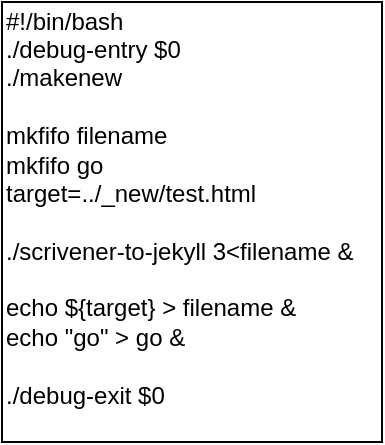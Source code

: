 <mxfile version="12.4.2" type="device" pages="10"><diagram name="scrivener-to-jekyll" id="D4lfmlrt9v37-5AgE7My"><mxGraphModel dx="786" dy="-9673" grid="1" gridSize="10" guides="1" tooltips="1" connect="1" arrows="1" fold="1" page="1" pageScale="1" pageWidth="1100" pageHeight="850" math="0" shadow="0"><root><mxCell id="KTDJr5II81hezJrTT9Jo-0"/><mxCell id="KTDJr5II81hezJrTT9Jo-1" parent="KTDJr5II81hezJrTT9Jo-0"/><mxCell id="hB-SNcBMrJTiK4rDYmS--0" value="&lt;div&gt;#!/bin/bash&lt;/div&gt;&lt;div&gt;./debug-entry $0&lt;/div&gt;&lt;div&gt;./makenew&lt;/div&gt;&lt;div&gt;&lt;br&gt;&lt;/div&gt;&lt;div&gt;mkfifo filename&lt;/div&gt;&lt;div&gt;mkfifo go&lt;/div&gt;&lt;div&gt;target=../_new/test.html&lt;/div&gt;&lt;div&gt;&lt;br&gt;&lt;/div&gt;&lt;div&gt;./scrivener-to-jekyll 3&amp;lt;filename &amp;amp;&lt;/div&gt;&lt;div&gt;&lt;br&gt;&lt;/div&gt;&lt;div&gt;echo ${target} &amp;gt; filename &amp;amp;&lt;/div&gt;&lt;div&gt;echo &quot;go&quot; &amp;gt; go &amp;amp;&lt;/div&gt;&lt;div&gt;&lt;br&gt;&lt;/div&gt;&lt;div&gt;./debug-exit $0&lt;/div&gt;&lt;div&gt;&lt;br&gt;&lt;/div&gt;" style="rounded=0;whiteSpace=wrap;html=1;align=left;" vertex="1" parent="KTDJr5II81hezJrTT9Jo-1"><mxGeometry x="40" y="10240" width="190" height="220" as="geometry"/></mxCell></root></mxGraphModel></diagram><diagram name="pathA" id="MMOTDtl2tJmsMKBuoC2X"><mxGraphModel dx="786" dy="527" grid="1" gridSize="10" guides="1" tooltips="1" connect="1" arrows="1" fold="1" page="1" pageScale="1" pageWidth="1100" pageHeight="850" math="0" shadow="0"><root><mxCell id="sUNO3VD5z3AF7HiNvxEj-0"/><mxCell id="sUNO3VD5z3AF7HiNvxEj-1" parent="sUNO3VD5z3AF7HiNvxEj-0"/><mxCell id="PTD725Nt578VVvHkQVkp-0" value="&lt;div&gt;#!/bin/bash&lt;/div&gt;&lt;div&gt;&lt;br&gt;&lt;/div&gt;&lt;div&gt;./makenew&lt;/div&gt;&lt;div&gt;&lt;br&gt;&lt;/div&gt;&lt;div&gt;wire3=wire_$RANDOM&lt;/div&gt;&lt;div&gt;wire4=wire_$RANDOM&lt;/div&gt;&lt;div&gt;wire5=wire_$RANDOM&lt;/div&gt;&lt;div&gt;mkfifo ${wire3} ${wire4} ${wire5}&lt;/div&gt;&lt;div&gt;&lt;br&gt;&lt;/div&gt;&lt;div&gt;./pathA 3&amp;lt;${wire3} 4&amp;lt;${wire4} 5&amp;lt;${wire5} &amp;amp;&lt;/div&gt;&lt;div&gt;&lt;br&gt;&lt;/div&gt;&lt;div&gt;echo ../_new/test.html &amp;gt;${wire3} &amp;amp;&lt;/div&gt;&lt;div&gt;echo true &amp;gt;${wire5} &amp;amp;&lt;/div&gt;&lt;div&gt;echo dont-care &amp;gt;${wire4} &amp;amp;&lt;/div&gt;&lt;div&gt;&lt;br&gt;&lt;/div&gt;&lt;div&gt;wait&lt;/div&gt;&lt;div style=&quot;&quot;&gt;&lt;br&gt;&lt;/div&gt;" style="rounded=0;whiteSpace=wrap;html=1;align=left;verticalAlign=top;" vertex="1" parent="sUNO3VD5z3AF7HiNvxEj-1"><mxGeometry x="40" y="40" width="250" height="250" as="geometry"/></mxCell></root></mxGraphModel></diagram><diagram id="amQUMYUpbnkpxxaSiRuZ" name="create-file-prefix"><mxGraphModel dx="786" dy="527" grid="1" gridSize="10" guides="1" tooltips="1" connect="1" arrows="1" fold="1" page="1" pageScale="1" pageWidth="1100" pageHeight="850" math="0" shadow="0"><root><mxCell id="RYrooNcOo-VoXGGFJCBp-0"/><mxCell id="RYrooNcOo-VoXGGFJCBp-1" parent="RYrooNcOo-VoXGGFJCBp-0"/><mxCell id="ElNG47zfN_MGfiDQDnF1-11" value="&lt;div&gt;#!/bin/bash&lt;/div&gt;&lt;div&gt;&lt;br&gt;&lt;/div&gt;&lt;div&gt;rm -f _posts/*.html&lt;/div&gt;&lt;div&gt;./makenew&lt;/div&gt;&lt;div&gt;&lt;br&gt;&lt;/div&gt;&lt;div&gt;wire3=wire_$RANDOM&lt;/div&gt;&lt;div&gt;wire4=wire_$RANDOM&lt;/div&gt;&lt;div&gt;wire5=wire_$RANDOM&lt;/div&gt;&lt;div&gt;mkfifo ${wire3} ${wire4} ${wire5}&lt;/div&gt;&lt;div&gt;&lt;br&gt;&lt;/div&gt;&lt;div&gt;./create-file-prefix 3&amp;lt;${wire3} 4&amp;lt;${wire4} 5&amp;gt;${wire5} &amp;amp;&lt;/div&gt;&lt;div&gt;&lt;br&gt;&lt;/div&gt;&lt;div&gt;echo ../_new/test.html &amp;gt;${wire3} &amp;amp;&lt;/div&gt;&lt;div&gt;echo true &amp;gt;${wire4} &amp;amp;&lt;/div&gt;&lt;div&gt;cat &amp;lt;${wire5}&lt;/div&gt;&lt;div&gt;wait&lt;/div&gt;&lt;div&gt;&lt;br&gt;&lt;/div&gt;" style="rounded=0;whiteSpace=wrap;html=1;align=left;" parent="RYrooNcOo-VoXGGFJCBp-1" vertex="1"><mxGeometry x="40" y="40" width="320" height="240" as="geometry"/></mxCell></root></mxGraphModel></diagram><diagram id="0cAwpvya1fAua2WoMBID" name="wire-splitter"><mxGraphModel dx="786" dy="527" grid="1" gridSize="10" guides="1" tooltips="1" connect="1" arrows="1" fold="1" page="1" pageScale="1" pageWidth="1100" pageHeight="850" math="0" shadow="0"><root><mxCell id="roKJp3wILIp-FQJ2WBoM-0"/><mxCell id="roKJp3wILIp-FQJ2WBoM-1" parent="roKJp3wILIp-FQJ2WBoM-0"/><mxCell id="gqENLV2dc_lE4rwb8cUz-0" value="&lt;div&gt;#!/bin/bash&lt;/div&gt;&lt;div&gt;&lt;br&gt;&lt;/div&gt;&lt;div&gt;fifo3=fifo_$RANDOM&lt;/div&gt;&lt;div&gt;fifo4=fifo_$RANDOM&lt;/div&gt;&lt;div&gt;fifo5=fifo_$RANDOM&lt;/div&gt;&lt;div&gt;mkfifo ${fifo3} ${fifo4} ${fifo5}&lt;/div&gt;&lt;div&gt;&lt;br&gt;&lt;/div&gt;&lt;div&gt;./wire-splitter2 3&amp;lt;${fifo3} 4&amp;gt;${fifo4} 5&amp;gt;${fifo5} &amp;amp;&lt;/div&gt;&lt;div&gt;&lt;br&gt;&lt;/div&gt;&lt;div&gt;echo data-on-port-3 &amp;gt;${fifo3}&lt;/div&gt;&lt;div&gt;&lt;br&gt;&lt;/div&gt;&lt;div&gt;&lt;span&gt;echo &quot;port 4:&quot; /`cat - &amp;lt;${fifo4}`/ &amp;amp;&lt;/span&gt;&lt;br&gt;&lt;/div&gt;&lt;div&gt;echo &quot;port 5:&quot; /`cat - &amp;lt;${fifo5}`/&lt;/div&gt;&lt;div&gt;&lt;br&gt;&lt;/div&gt;&lt;div&gt;wait&lt;/div&gt;&lt;div&gt;&lt;br&gt;&lt;br&gt;&lt;/div&gt;" style="rounded=0;whiteSpace=wrap;html=1;align=left;verticalAlign=top;" parent="roKJp3wILIp-FQJ2WBoM-1" vertex="1"><mxGeometry x="40" y="40" width="270" height="230" as="geometry"/></mxCell></root></mxGraphModel></diagram><diagram id="yoKzkIyok_8f2GEGDsXG" name="move-to-posts"><mxGraphModel dx="786" dy="-6273" grid="1" gridSize="10" guides="1" tooltips="1" connect="1" arrows="1" fold="1" page="1" pageScale="1" pageWidth="1100" pageHeight="850" math="0" shadow="0"><root><mxCell id="9b8SXtG-6ouDHmYwClyv-0"/><mxCell id="9b8SXtG-6ouDHmYwClyv-1" parent="9b8SXtG-6ouDHmYwClyv-0"/><mxCell id="6YUWCj1PT25c3D1vQPUw-0" value="&lt;div&gt;&lt;div&gt;#!/bin/bash&lt;/div&gt;&lt;div&gt;&lt;br&gt;&lt;/div&gt;&lt;div&gt;rm -f _posts/*.html&lt;/div&gt;&lt;div&gt;./makenew&lt;/div&gt;&lt;div&gt;&lt;br&gt;&lt;/div&gt;&lt;div&gt;wire3=wire_$RANDOM&lt;/div&gt;&lt;div&gt;wire4=wire_$RANDOM&lt;/div&gt;&lt;div&gt;wire5=wire_$RANDOM&lt;/div&gt;&lt;div&gt;mkfifo ${wire3} ${wire4} ${wire5}&lt;/div&gt;&lt;div&gt;&lt;br&gt;&lt;/div&gt;&lt;div&gt;./move-to-posts 3&amp;lt;${wire3} 4&amp;lt;${wire4} 5&amp;lt;${wire5} &amp;amp;&lt;/div&gt;&lt;div&gt;&lt;br&gt;&lt;/div&gt;&lt;div&gt;echo ../_new/test.html &amp;gt;${wire3} &amp;amp;&lt;/div&gt;&lt;div&gt;echo 2020-12-03 &amp;gt;${wire4} &amp;amp;&lt;/div&gt;&lt;div&gt;echo true &amp;gt;${wire5} &amp;amp;&lt;/div&gt;&lt;div&gt;&lt;br&gt;&lt;/div&gt;&lt;div&gt;wait&lt;/div&gt;&lt;div&gt;&lt;br&gt;&lt;/div&gt;&lt;div&gt;&lt;br&gt;&lt;/div&gt;&lt;/div&gt;" style="rounded=0;whiteSpace=wrap;html=1;align=left;" parent="9b8SXtG-6ouDHmYwClyv-1" vertex="1"><mxGeometry x="40" y="6840" width="230" height="280" as="geometry"/></mxCell></root></mxGraphModel></diagram><diagram id="mbz3oQG3g-r_w6FdYKZ7" name="isAdirectory"><mxGraphModel dx="786" dy="527" grid="1" gridSize="10" guides="1" tooltips="1" connect="1" arrows="1" fold="1" page="1" pageScale="1" pageWidth="1100" pageHeight="850" math="0" shadow="0"><root><mxCell id="X4tQhZ78ceB8AfZEgLyQ-0"/><mxCell id="X4tQhZ78ceB8AfZEgLyQ-1" parent="X4tQhZ78ceB8AfZEgLyQ-0"/><mxCell id="x3_mLveHPgVoqvIg8iH0-0" value="&lt;div&gt;#!/bin/bash&lt;/div&gt;&lt;div&gt;&lt;br&gt;&lt;/div&gt;&lt;div&gt;./makenew&lt;/div&gt;&lt;div&gt;&lt;br&gt;&lt;/div&gt;&lt;div&gt;wire1=wire_$RANDOM&lt;/div&gt;&lt;div&gt;wire2=wire_$RANDOM&lt;/div&gt;&lt;div&gt;wire3=wire_$RANDOM&lt;/div&gt;&lt;div&gt;mkfifo ${wire1} ${wire2} ${wire3}&lt;/div&gt;&lt;div&gt;&lt;br&gt;&lt;/div&gt;&lt;div&gt;./isADirectory 3&amp;lt;${wire1} 4&amp;gt;${wire2} 5&amp;gt;${wire3} &amp;amp;&lt;/div&gt;&lt;div&gt;echo &quot;port 4: &quot; `cat &amp;lt;${wire2}` &amp;amp;&lt;/div&gt;&lt;div&gt;echo &quot;port 5: &quot; `cat &amp;lt;${wire3}` &amp;amp;&lt;/div&gt;&lt;div&gt;echo ../_new/test.html &amp;gt;${wire1}&lt;/div&gt;&lt;div&gt;&lt;br&gt;&lt;/div&gt;" style="rounded=0;whiteSpace=wrap;html=1;align=left;" parent="X4tQhZ78ceB8AfZEgLyQ-1" vertex="1"><mxGeometry x="20" y="20" width="420" height="230" as="geometry"/></mxCell></root></mxGraphModel></diagram><diagram id="OvacvJHMmN4RFzun1kN1" name="utility: makenew"><mxGraphModel dx="1191" dy="581" grid="1" gridSize="10" guides="1" tooltips="1" connect="1" arrows="1" fold="1" page="1" pageScale="1" pageWidth="1100" pageHeight="850" math="0" shadow="0"><root><mxCell id="mE2vuksto8VOIGuaKmjl-0"/><mxCell id="mE2vuksto8VOIGuaKmjl-1" parent="mE2vuksto8VOIGuaKmjl-0"/><mxCell id="mE2vuksto8VOIGuaKmjl-2" value="&lt;div&gt;#!/bin/bash&lt;/div&gt;&lt;div&gt;rm -f ../_new/*&lt;/div&gt;&lt;div&gt;cp ../_proto/* ../_new&lt;/div&gt;&lt;div&gt;&lt;br&gt;&lt;/div&gt;" style="rounded=0;whiteSpace=wrap;html=1;align=left;" vertex="1" parent="mE2vuksto8VOIGuaKmjl-1"><mxGeometry x="20" y="20" width="150" height="70" as="geometry"/></mxCell></root></mxGraphModel></diagram><diagram id="7yqwd9Ke8EubFMKsU2hA" name="utility: clean"><mxGraphModel dx="1191" dy="581" grid="1" gridSize="10" guides="1" tooltips="1" connect="1" arrows="1" fold="1" page="1" pageScale="1" pageWidth="1100" pageHeight="850" math="0" shadow="0"><root><mxCell id="aXJ5lIB_0pQVN-Uiuu_U-0"/><mxCell id="aXJ5lIB_0pQVN-Uiuu_U-1" parent="aXJ5lIB_0pQVN-Uiuu_U-0"/><mxCell id="aXJ5lIB_0pQVN-Uiuu_U-2" value="&lt;div&gt;#!/bin/bash&lt;/div&gt;&lt;div&gt;kill -9 `ps | grep bash | grep -v 'whitebox' | awk '{ printf &quot;%s &quot;, $1 }'`&lt;/div&gt;&lt;div&gt;rm -f wire_*&lt;/div&gt;&lt;div&gt;rm -f ../_posts/*&lt;/div&gt;&lt;div&gt;rm -f ../_new/*&lt;/div&gt;&lt;div&gt;&lt;br&gt;&lt;/div&gt;" style="rounded=0;whiteSpace=wrap;html=1;align=left;" vertex="1" parent="aXJ5lIB_0pQVN-Uiuu_U-1"><mxGeometry x="20" y="20" width="380" height="110" as="geometry"/></mxCell></root></mxGraphModel></diagram><diagram name="utility: debug-entry" id="z-wtWyrBvoc3zAIDfQoM"><mxGraphModel dx="1191" dy="581" grid="1" gridSize="10" guides="1" tooltips="1" connect="1" arrows="1" fold="1" page="1" pageScale="1" pageWidth="1100" pageHeight="850" math="0" shadow="0"><root><mxCell id="D7biLK1208SPyHb-G5YE-0"/><mxCell id="D7biLK1208SPyHb-G5YE-1" parent="D7biLK1208SPyHb-G5YE-0"/><mxCell id="D7biLK1208SPyHb-G5YE-2" value="&lt;div&gt;&lt;div&gt;#!/bin/bash&lt;/div&gt;&lt;div&gt;echo &quot;* $1&quot;&lt;/div&gt;&lt;/div&gt;&lt;div&gt;&lt;br&gt;&lt;/div&gt;" style="rounded=0;whiteSpace=wrap;html=1;align=left;" vertex="1" parent="D7biLK1208SPyHb-G5YE-1"><mxGeometry x="20" y="20" width="90" height="60" as="geometry"/></mxCell></root></mxGraphModel></diagram><diagram name="utility: debug-exit" id="yNOB7a9Nn5Jl5ywJsSFX"><mxGraphModel dx="1191" dy="581" grid="1" gridSize="10" guides="1" tooltips="1" connect="1" arrows="1" fold="1" page="1" pageScale="1" pageWidth="1100" pageHeight="850" math="0" shadow="0"><root><mxCell id="eB04iqrBjlikWS8GuNv1-0"/><mxCell id="eB04iqrBjlikWS8GuNv1-1" parent="eB04iqrBjlikWS8GuNv1-0"/><mxCell id="eB04iqrBjlikWS8GuNv1-2" value="&lt;div&gt;&lt;div&gt;&lt;div&gt;#!/bin/bash&lt;/div&gt;&lt;div&gt;echo &quot;** done $1&quot;&lt;/div&gt;&lt;/div&gt;&lt;/div&gt;" style="rounded=0;whiteSpace=wrap;html=1;align=left;" vertex="1" parent="eB04iqrBjlikWS8GuNv1-1"><mxGeometry x="20" y="20" width="110" height="60" as="geometry"/></mxCell></root></mxGraphModel></diagram></mxfile>